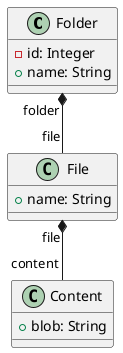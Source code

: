 @startuml FileSystem 
class Folder { 
    -id: Integer 
    +name: String
}
class File { 
    +name: String
}
class Content { 
    +blob: String
}
Folder "folder" *-- "file" File 
File "file" *-- "content" Content

@enduml

